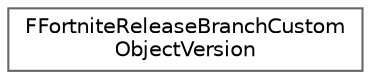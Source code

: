 digraph "Graphical Class Hierarchy"
{
 // INTERACTIVE_SVG=YES
 // LATEX_PDF_SIZE
  bgcolor="transparent";
  edge [fontname=Helvetica,fontsize=10,labelfontname=Helvetica,labelfontsize=10];
  node [fontname=Helvetica,fontsize=10,shape=box,height=0.2,width=0.4];
  rankdir="LR";
  Node0 [id="Node000000",label="FFortniteReleaseBranchCustom\lObjectVersion",height=0.2,width=0.4,color="grey40", fillcolor="white", style="filled",URL="$d2/dca/structFFortniteReleaseBranchCustomObjectVersion.html",tooltip=" "];
}
